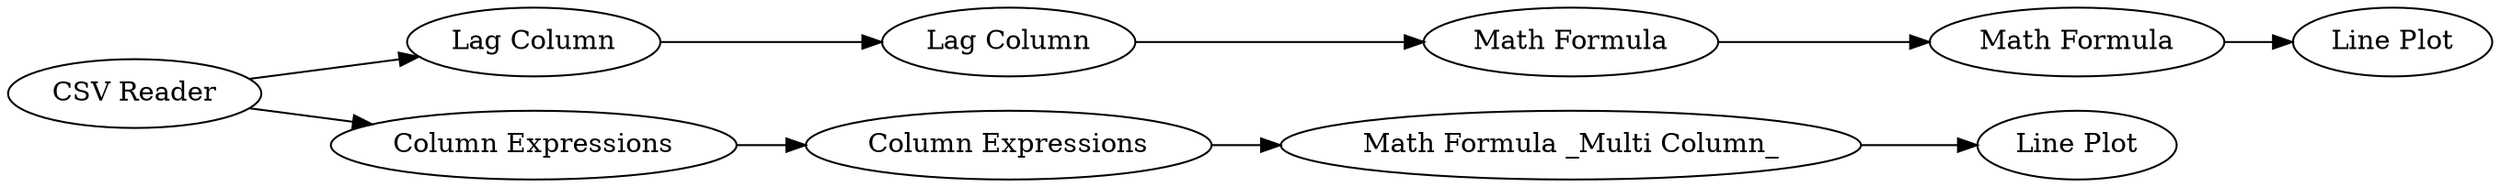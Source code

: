 digraph {
	7 -> 8
	5 -> 4
	8 -> 9
	3 -> 5
	1 -> 6
	1 -> 2
	9 -> 10
	2 -> 3
	6 -> 7
	5 [label="Math Formula _Multi Column_"]
	1 [label="CSV Reader"]
	7 [label="Lag Column"]
	9 [label="Math Formula"]
	4 [label="Line Plot"]
	6 [label="Lag Column"]
	8 [label="Math Formula"]
	3 [label="Column Expressions"]
	2 [label="Column Expressions"]
	10 [label="Line Plot"]
	rankdir=LR
}
